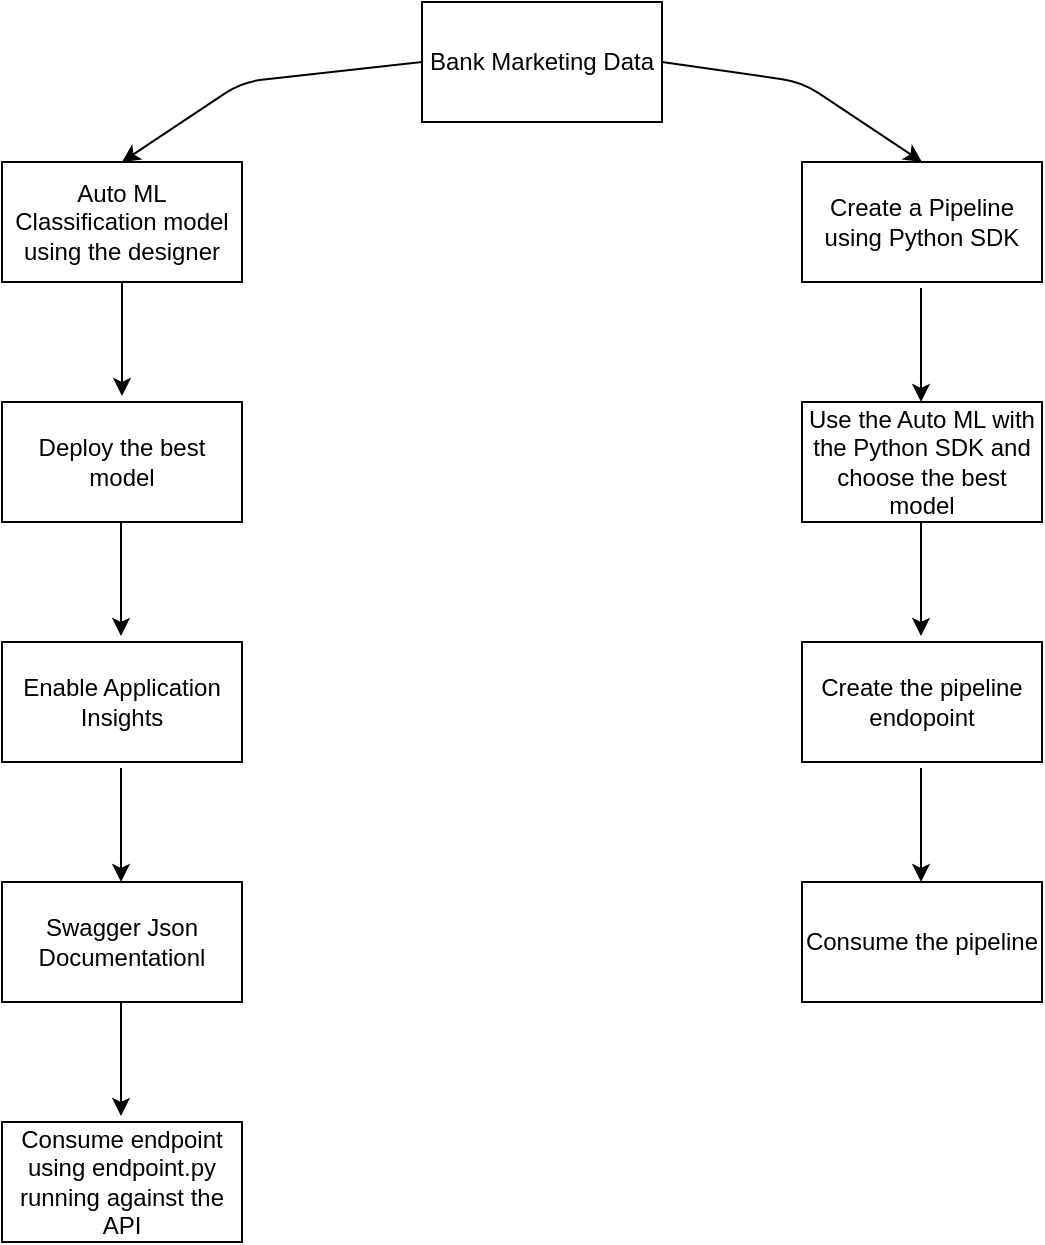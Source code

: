 <mxfile version="14.1.8" type="github"><diagram id="pYrv7KsiYOy57Jv82yV_" name="Page-1"><mxGraphModel dx="1422" dy="794" grid="1" gridSize="10" guides="1" tooltips="1" connect="1" arrows="1" fold="1" page="1" pageScale="1" pageWidth="827" pageHeight="1169" math="0" shadow="0"><root><mxCell id="0"/><mxCell id="1" parent="0"/><mxCell id="QolYJo9tEAxj-TVYYwBM-1" value="Bank Marketing Data" style="rounded=0;whiteSpace=wrap;html=1;" vertex="1" parent="1"><mxGeometry x="340" y="80" width="120" height="60" as="geometry"/></mxCell><mxCell id="QolYJo9tEAxj-TVYYwBM-2" value="Auto ML Classification model using the designer" style="rounded=0;whiteSpace=wrap;html=1;" vertex="1" parent="1"><mxGeometry x="130" y="160" width="120" height="60" as="geometry"/></mxCell><mxCell id="QolYJo9tEAxj-TVYYwBM-3" value="Create a Pipeline using Python SDK" style="rounded=0;whiteSpace=wrap;html=1;" vertex="1" parent="1"><mxGeometry x="530" y="160" width="120" height="60" as="geometry"/></mxCell><mxCell id="QolYJo9tEAxj-TVYYwBM-4" value="Deploy the best model" style="rounded=0;whiteSpace=wrap;html=1;" vertex="1" parent="1"><mxGeometry x="130" y="280" width="120" height="60" as="geometry"/></mxCell><mxCell id="QolYJo9tEAxj-TVYYwBM-5" value="Use the Auto ML with the Python SDK and choose the best model" style="rounded=0;whiteSpace=wrap;html=1;" vertex="1" parent="1"><mxGeometry x="530" y="280" width="120" height="60" as="geometry"/></mxCell><mxCell id="QolYJo9tEAxj-TVYYwBM-6" value="Create the pipeline endopoint" style="rounded=0;whiteSpace=wrap;html=1;" vertex="1" parent="1"><mxGeometry x="530" y="400" width="120" height="60" as="geometry"/></mxCell><mxCell id="QolYJo9tEAxj-TVYYwBM-7" value="Consume the pipeline" style="rounded=0;whiteSpace=wrap;html=1;" vertex="1" parent="1"><mxGeometry x="530" y="520" width="120" height="60" as="geometry"/></mxCell><mxCell id="QolYJo9tEAxj-TVYYwBM-8" value="Enable Application Insights" style="rounded=0;whiteSpace=wrap;html=1;" vertex="1" parent="1"><mxGeometry x="130" y="400" width="120" height="60" as="geometry"/></mxCell><mxCell id="QolYJo9tEAxj-TVYYwBM-9" value="Swagger Json Documentationl" style="rounded=0;whiteSpace=wrap;html=1;" vertex="1" parent="1"><mxGeometry x="130" y="520" width="120" height="60" as="geometry"/></mxCell><mxCell id="QolYJo9tEAxj-TVYYwBM-10" value="Consume endpoint using endpoint.py running against the API" style="rounded=0;whiteSpace=wrap;html=1;" vertex="1" parent="1"><mxGeometry x="130" y="640" width="120" height="60" as="geometry"/></mxCell><mxCell id="QolYJo9tEAxj-TVYYwBM-11" value="" style="endArrow=classic;html=1;exitX=1;exitY=0.5;exitDx=0;exitDy=0;entryX=0.5;entryY=0;entryDx=0;entryDy=0;" edge="1" parent="1" source="QolYJo9tEAxj-TVYYwBM-1" target="QolYJo9tEAxj-TVYYwBM-3"><mxGeometry width="50" height="50" relative="1" as="geometry"><mxPoint x="390" y="340" as="sourcePoint"/><mxPoint x="440" y="290" as="targetPoint"/><Array as="points"><mxPoint x="530" y="120"/></Array></mxGeometry></mxCell><mxCell id="QolYJo9tEAxj-TVYYwBM-12" value="" style="endArrow=classic;html=1;exitX=0;exitY=0.5;exitDx=0;exitDy=0;entryX=0.5;entryY=0;entryDx=0;entryDy=0;" edge="1" parent="1" source="QolYJo9tEAxj-TVYYwBM-1" target="QolYJo9tEAxj-TVYYwBM-2"><mxGeometry width="50" height="50" relative="1" as="geometry"><mxPoint x="390" y="340" as="sourcePoint"/><mxPoint x="440" y="290" as="targetPoint"/><Array as="points"><mxPoint x="250" y="120"/></Array></mxGeometry></mxCell><mxCell id="QolYJo9tEAxj-TVYYwBM-15" value="" style="endArrow=classic;html=1;exitX=0.5;exitY=1;exitDx=0;exitDy=0;" edge="1" parent="1" source="QolYJo9tEAxj-TVYYwBM-2"><mxGeometry width="50" height="50" relative="1" as="geometry"><mxPoint x="390" y="340" as="sourcePoint"/><mxPoint x="190" y="277" as="targetPoint"/></mxGeometry></mxCell><mxCell id="QolYJo9tEAxj-TVYYwBM-17" value="" style="endArrow=classic;html=1;exitX=0.5;exitY=1;exitDx=0;exitDy=0;" edge="1" parent="1"><mxGeometry width="50" height="50" relative="1" as="geometry"><mxPoint x="589.5" y="223" as="sourcePoint"/><mxPoint x="589.5" y="280" as="targetPoint"/></mxGeometry></mxCell><mxCell id="QolYJo9tEAxj-TVYYwBM-18" value="" style="endArrow=classic;html=1;exitX=0.5;exitY=1;exitDx=0;exitDy=0;" edge="1" parent="1"><mxGeometry width="50" height="50" relative="1" as="geometry"><mxPoint x="189.5" y="340" as="sourcePoint"/><mxPoint x="189.5" y="397" as="targetPoint"/></mxGeometry></mxCell><mxCell id="QolYJo9tEAxj-TVYYwBM-19" value="" style="endArrow=classic;html=1;exitX=0.5;exitY=1;exitDx=0;exitDy=0;" edge="1" parent="1"><mxGeometry width="50" height="50" relative="1" as="geometry"><mxPoint x="589.5" y="340" as="sourcePoint"/><mxPoint x="589.5" y="397" as="targetPoint"/></mxGeometry></mxCell><mxCell id="QolYJo9tEAxj-TVYYwBM-20" value="" style="endArrow=classic;html=1;exitX=0.5;exitY=1;exitDx=0;exitDy=0;" edge="1" parent="1"><mxGeometry width="50" height="50" relative="1" as="geometry"><mxPoint x="189.5" y="463" as="sourcePoint"/><mxPoint x="189.5" y="520" as="targetPoint"/></mxGeometry></mxCell><mxCell id="QolYJo9tEAxj-TVYYwBM-21" value="" style="endArrow=classic;html=1;exitX=0.5;exitY=1;exitDx=0;exitDy=0;" edge="1" parent="1"><mxGeometry width="50" height="50" relative="1" as="geometry"><mxPoint x="589.5" y="463" as="sourcePoint"/><mxPoint x="589.5" y="520" as="targetPoint"/></mxGeometry></mxCell><mxCell id="QolYJo9tEAxj-TVYYwBM-23" value="" style="endArrow=classic;html=1;exitX=0.5;exitY=1;exitDx=0;exitDy=0;" edge="1" parent="1"><mxGeometry width="50" height="50" relative="1" as="geometry"><mxPoint x="189.5" y="580" as="sourcePoint"/><mxPoint x="189.5" y="637" as="targetPoint"/></mxGeometry></mxCell></root></mxGraphModel></diagram></mxfile>